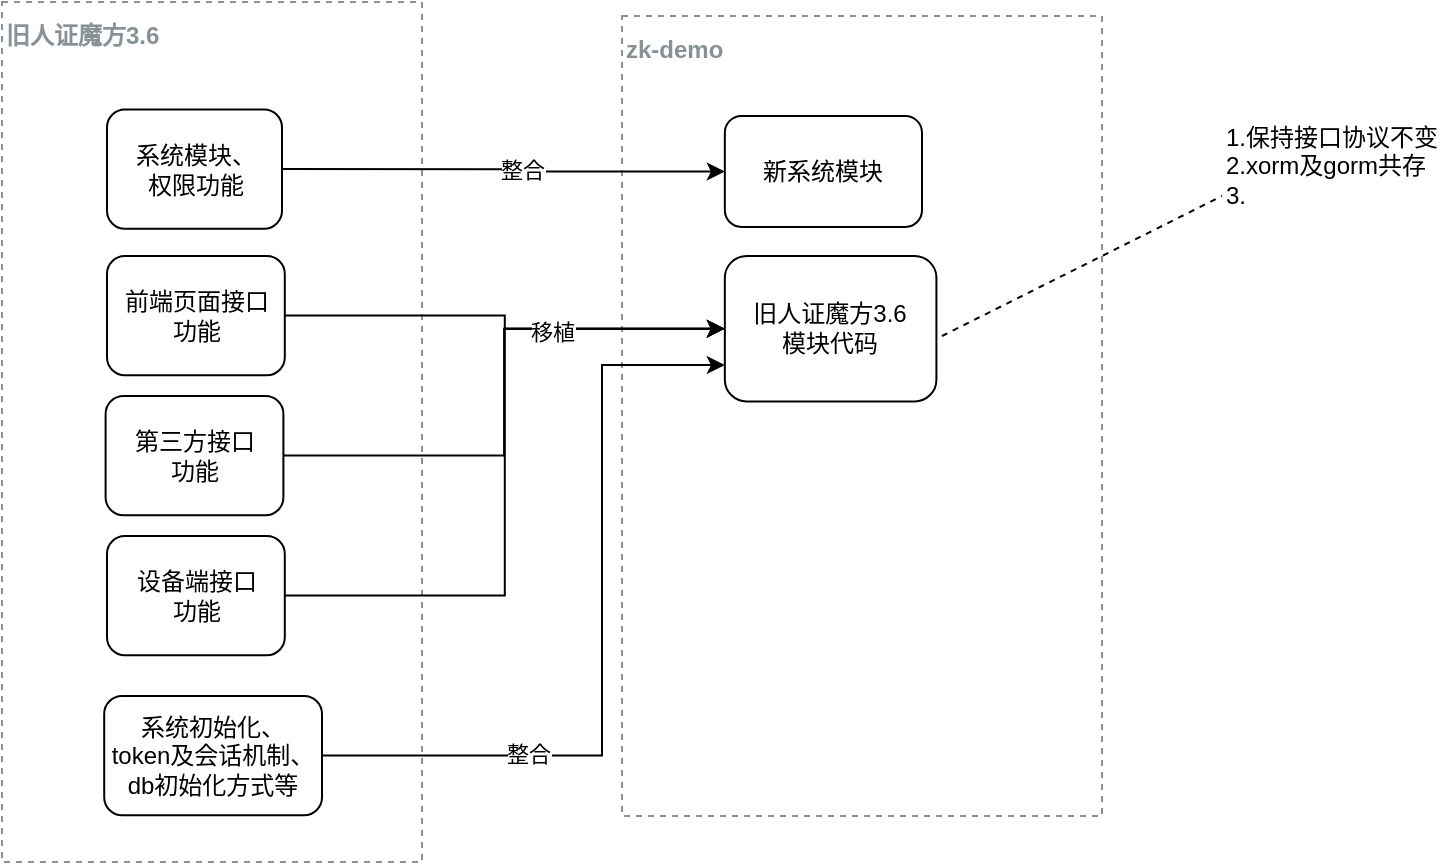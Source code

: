 <mxfile version="20.8.20" type="github">
  <diagram name="整合整体框架图" id="AVH7sIGC2iNiJP3TdeZ6">
    <mxGraphModel dx="1041" dy="590" grid="1" gridSize="10" guides="1" tooltips="1" connect="1" arrows="1" fold="1" page="1" pageScale="1" pageWidth="827" pageHeight="1169" math="0" shadow="0">
      <root>
        <mxCell id="0" />
        <mxCell id="1" parent="0" />
        <mxCell id="me26ODatHpE2xPbkecpJ-4" value="" style="group;labelBorderColor=#000000;" vertex="1" connectable="0" parent="1">
          <mxGeometry x="400" y="50" width="240" height="400" as="geometry" />
        </mxCell>
        <mxCell id="me26ODatHpE2xPbkecpJ-5" value="zk-demo" style="outlineConnect=0;gradientColor=none;html=1;whiteSpace=wrap;fontSize=12;fontStyle=1;strokeColor=#879196;fillColor=none;verticalAlign=top;align=left;fontColor=#879196;dashed=1;spacingTop=3;labelBorderColor=none;" vertex="1" parent="me26ODatHpE2xPbkecpJ-4">
          <mxGeometry width="240" height="400" as="geometry" />
        </mxCell>
        <mxCell id="me26ODatHpE2xPbkecpJ-3" value="旧人证魔方3.6&lt;br&gt;模块代码" style="rounded=1;whiteSpace=wrap;html=1;" vertex="1" parent="me26ODatHpE2xPbkecpJ-4">
          <mxGeometry x="51.42" y="120" width="105.79" height="72.73" as="geometry" />
        </mxCell>
        <mxCell id="me26ODatHpE2xPbkecpJ-16" value="新系统模块" style="rounded=1;whiteSpace=wrap;html=1;" vertex="1" parent="me26ODatHpE2xPbkecpJ-4">
          <mxGeometry x="51.42" y="50" width="98.58" height="55.46" as="geometry" />
        </mxCell>
        <mxCell id="me26ODatHpE2xPbkecpJ-25" value="" style="endArrow=none;dashed=1;html=1;rounded=0;entryX=0;entryY=1;entryDx=0;entryDy=0;" edge="1" parent="me26ODatHpE2xPbkecpJ-4" target="me26ODatHpE2xPbkecpJ-26">
          <mxGeometry width="50" height="50" relative="1" as="geometry">
            <mxPoint x="160" y="160" as="sourcePoint" />
            <mxPoint x="300" y="100" as="targetPoint" />
          </mxGeometry>
        </mxCell>
        <mxCell id="me26ODatHpE2xPbkecpJ-9" value="" style="group;align=left;fontStyle=1;labelBorderColor=default;" vertex="1" connectable="0" parent="1">
          <mxGeometry x="90" y="43" width="210" height="430" as="geometry" />
        </mxCell>
        <mxCell id="me26ODatHpE2xPbkecpJ-10" value="旧人证魔方3.6" style="outlineConnect=0;gradientColor=none;html=1;whiteSpace=wrap;fontSize=12;fontStyle=1;strokeColor=#879196;fillColor=none;verticalAlign=top;align=left;fontColor=#879196;dashed=1;spacingTop=3;labelBorderColor=none;" vertex="1" parent="me26ODatHpE2xPbkecpJ-9">
          <mxGeometry width="210" height="430" as="geometry" />
        </mxCell>
        <mxCell id="me26ODatHpE2xPbkecpJ-11" value="系统模块、&lt;br&gt;权限功能" style="rounded=1;whiteSpace=wrap;html=1;" vertex="1" parent="me26ODatHpE2xPbkecpJ-9">
          <mxGeometry x="52.5" y="53.75" width="87.5" height="59.619" as="geometry" />
        </mxCell>
        <mxCell id="me26ODatHpE2xPbkecpJ-13" value="第三方接口&lt;br&gt;功能" style="rounded=1;whiteSpace=wrap;html=1;" vertex="1" parent="me26ODatHpE2xPbkecpJ-9">
          <mxGeometry x="51.8" y="197" width="88.9" height="59.619" as="geometry" />
        </mxCell>
        <mxCell id="me26ODatHpE2xPbkecpJ-14" value="设备端接口&lt;br&gt;功能" style="rounded=1;whiteSpace=wrap;html=1;" vertex="1" parent="me26ODatHpE2xPbkecpJ-9">
          <mxGeometry x="52.5" y="267" width="88.9" height="59.619" as="geometry" />
        </mxCell>
        <mxCell id="me26ODatHpE2xPbkecpJ-15" value="前端页面接口&lt;br&gt;功能" style="rounded=1;whiteSpace=wrap;html=1;" vertex="1" parent="me26ODatHpE2xPbkecpJ-9">
          <mxGeometry x="52.5" y="127.001" width="88.9" height="59.619" as="geometry" />
        </mxCell>
        <mxCell id="me26ODatHpE2xPbkecpJ-20" value="系统初始化、&lt;br&gt;token及会话机制、&lt;br&gt;db初始化方式等" style="rounded=1;whiteSpace=wrap;html=1;" vertex="1" parent="me26ODatHpE2xPbkecpJ-9">
          <mxGeometry x="51.1" y="347" width="108.9" height="59.62" as="geometry" />
        </mxCell>
        <mxCell id="me26ODatHpE2xPbkecpJ-17" style="edgeStyle=orthogonalEdgeStyle;rounded=0;orthogonalLoop=1;jettySize=auto;html=1;exitX=1;exitY=0.5;exitDx=0;exitDy=0;" edge="1" parent="1" source="me26ODatHpE2xPbkecpJ-11" target="me26ODatHpE2xPbkecpJ-16">
          <mxGeometry relative="1" as="geometry" />
        </mxCell>
        <mxCell id="me26ODatHpE2xPbkecpJ-18" value="整合" style="edgeLabel;html=1;align=center;verticalAlign=middle;resizable=0;points=[];" vertex="1" connectable="0" parent="me26ODatHpE2xPbkecpJ-17">
          <mxGeometry x="0.089" y="1" relative="1" as="geometry">
            <mxPoint as="offset" />
          </mxGeometry>
        </mxCell>
        <mxCell id="me26ODatHpE2xPbkecpJ-21" style="edgeStyle=orthogonalEdgeStyle;rounded=0;orthogonalLoop=1;jettySize=auto;html=1;exitX=1;exitY=0.5;exitDx=0;exitDy=0;" edge="1" parent="1" source="me26ODatHpE2xPbkecpJ-15" target="me26ODatHpE2xPbkecpJ-3">
          <mxGeometry relative="1" as="geometry" />
        </mxCell>
        <mxCell id="me26ODatHpE2xPbkecpJ-22" style="edgeStyle=orthogonalEdgeStyle;rounded=0;orthogonalLoop=1;jettySize=auto;html=1;exitX=1;exitY=0.5;exitDx=0;exitDy=0;" edge="1" parent="1" source="me26ODatHpE2xPbkecpJ-13" target="me26ODatHpE2xPbkecpJ-3">
          <mxGeometry relative="1" as="geometry" />
        </mxCell>
        <mxCell id="me26ODatHpE2xPbkecpJ-23" style="edgeStyle=orthogonalEdgeStyle;rounded=0;orthogonalLoop=1;jettySize=auto;html=1;exitX=1;exitY=0.5;exitDx=0;exitDy=0;entryX=0;entryY=0.5;entryDx=0;entryDy=0;" edge="1" parent="1" source="me26ODatHpE2xPbkecpJ-14" target="me26ODatHpE2xPbkecpJ-3">
          <mxGeometry relative="1" as="geometry" />
        </mxCell>
        <mxCell id="me26ODatHpE2xPbkecpJ-24" value="移植" style="edgeLabel;html=1;align=center;verticalAlign=middle;resizable=0;points=[];" vertex="1" connectable="0" parent="me26ODatHpE2xPbkecpJ-23">
          <mxGeometry x="0.512" y="-1" relative="1" as="geometry">
            <mxPoint as="offset" />
          </mxGeometry>
        </mxCell>
        <mxCell id="me26ODatHpE2xPbkecpJ-26" value="1.保持接口协议不变&lt;br&gt;2.xorm及gorm共存&lt;br&gt;3." style="text;html=1;strokeColor=none;fillColor=none;align=left;verticalAlign=middle;whiteSpace=wrap;rounded=0;" vertex="1" parent="1">
          <mxGeometry x="700" y="110" width="110" height="30" as="geometry" />
        </mxCell>
        <mxCell id="me26ODatHpE2xPbkecpJ-28" style="edgeStyle=orthogonalEdgeStyle;rounded=0;orthogonalLoop=1;jettySize=auto;html=1;exitX=1;exitY=0.5;exitDx=0;exitDy=0;entryX=0;entryY=0.75;entryDx=0;entryDy=0;" edge="1" parent="1" source="me26ODatHpE2xPbkecpJ-20" target="me26ODatHpE2xPbkecpJ-3">
          <mxGeometry relative="1" as="geometry">
            <Array as="points">
              <mxPoint x="390" y="420" />
              <mxPoint x="390" y="225" />
            </Array>
          </mxGeometry>
        </mxCell>
        <mxCell id="me26ODatHpE2xPbkecpJ-29" value="整合" style="edgeLabel;html=1;align=center;verticalAlign=middle;resizable=0;points=[];" vertex="1" connectable="0" parent="me26ODatHpE2xPbkecpJ-28">
          <mxGeometry x="-0.48" y="1" relative="1" as="geometry">
            <mxPoint as="offset" />
          </mxGeometry>
        </mxCell>
      </root>
    </mxGraphModel>
  </diagram>
</mxfile>

